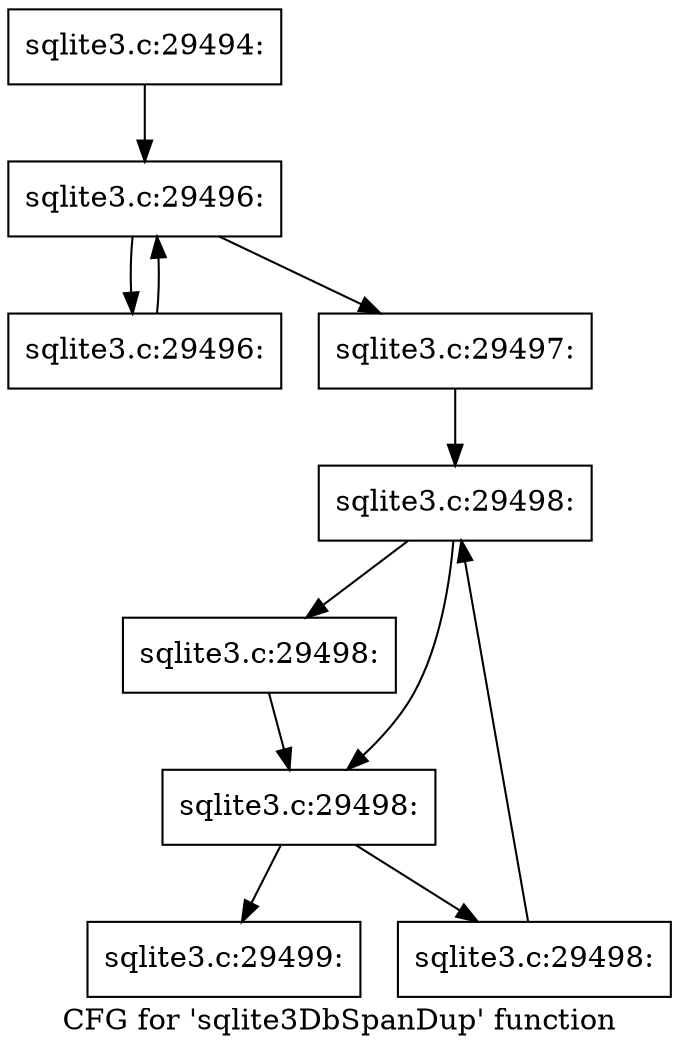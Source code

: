 digraph "CFG for 'sqlite3DbSpanDup' function" {
	label="CFG for 'sqlite3DbSpanDup' function";

	Node0x55c0f90e3b90 [shape=record,label="{sqlite3.c:29494:}"];
	Node0x55c0f90e3b90 -> Node0x55c0f90ed0f0;
	Node0x55c0f90ed0f0 [shape=record,label="{sqlite3.c:29496:}"];
	Node0x55c0f90ed0f0 -> Node0x55c0f90ed710;
	Node0x55c0f90ed0f0 -> Node0x55c0f90ed1e0;
	Node0x55c0f90ed710 [shape=record,label="{sqlite3.c:29496:}"];
	Node0x55c0f90ed710 -> Node0x55c0f90ed0f0;
	Node0x55c0f90ed1e0 [shape=record,label="{sqlite3.c:29497:}"];
	Node0x55c0f90ed1e0 -> Node0x55c0f90edff0;
	Node0x55c0f90edff0 [shape=record,label="{sqlite3.c:29498:}"];
	Node0x55c0f90edff0 -> Node0x55c0f90ee220;
	Node0x55c0f90edff0 -> Node0x55c0f90ee1d0;
	Node0x55c0f90ee220 [shape=record,label="{sqlite3.c:29498:}"];
	Node0x55c0f90ee220 -> Node0x55c0f90ee1d0;
	Node0x55c0f90ee1d0 [shape=record,label="{sqlite3.c:29498:}"];
	Node0x55c0f90ee1d0 -> Node0x55c0f90eec60;
	Node0x55c0f90ee1d0 -> Node0x55c0f90ee150;
	Node0x55c0f90eec60 [shape=record,label="{sqlite3.c:29498:}"];
	Node0x55c0f90eec60 -> Node0x55c0f90edff0;
	Node0x55c0f90ee150 [shape=record,label="{sqlite3.c:29499:}"];
}
